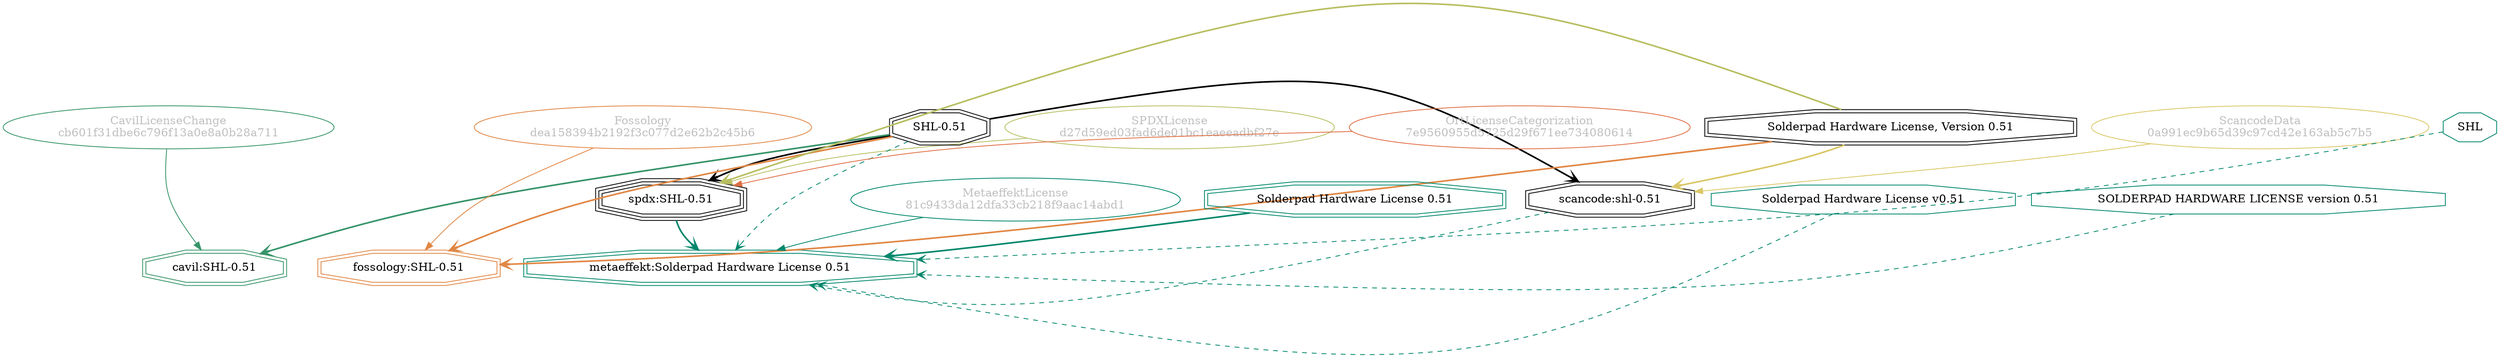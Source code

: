 strict digraph {
    node [shape=box];
    graph [splines=curved];
    3854 [label="SPDXLicense\nd27d59ed03fad6de01bc1eaeeadbf27e"
         ,fontcolor=gray
         ,color="#b8bf62"
         ,fillcolor="beige;1"
         ,shape=ellipse];
    3855 [label="spdx:SHL-0.51"
         ,shape=tripleoctagon];
    3856 [label="SHL-0.51"
         ,shape=doubleoctagon];
    3857 [label="Solderpad Hardware License, Version 0.51"
         ,shape=doubleoctagon];
    23406 [label="ScancodeData\n0a991ec9b65d39c97cd42e163ab5c7b5"
          ,fontcolor=gray
          ,color="#dac767"
          ,fillcolor="beige;1"
          ,shape=ellipse];
    23407 [label="scancode:shl-0.51"
          ,shape=doubleoctagon];
    27940 [label="Fossology\ndea158394b2192f3c077d2e62b2c45b6"
          ,fontcolor=gray
          ,color="#e18745"
          ,fillcolor="beige;1"
          ,shape=ellipse];
    27941 [label="fossology:SHL-0.51"
          ,color="#e18745"
          ,shape=doubleoctagon];
    35197 [label="OrtLicenseCategorization\n7e9560955d5725d29f671ee734080614"
          ,fontcolor=gray
          ,color="#e06f45"
          ,fillcolor="beige;1"
          ,shape=ellipse];
    37482 [label="CavilLicenseChange\ncb601f31dbe6c796f13a0e8a0b28a711"
          ,fontcolor=gray
          ,color="#379469"
          ,fillcolor="beige;1"
          ,shape=ellipse];
    37483 [label="cavil:SHL-0.51"
          ,color="#379469"
          ,shape=doubleoctagon];
    48351 [label=SHL
          ,color="#00876c"
          ,shape=octagon];
    48360 [label="MetaeffektLicense\n81c9433da12dfa33cb218f9aac14abd1"
          ,fontcolor=gray
          ,color="#00876c"
          ,fillcolor="beige;1"
          ,shape=ellipse];
    48361 [label="metaeffekt:Solderpad Hardware License 0.51"
          ,color="#00876c"
          ,shape=doubleoctagon];
    48362 [label="Solderpad Hardware License 0.51"
          ,color="#00876c"
          ,shape=doubleoctagon];
    48363 [label="Solderpad Hardware License v0.51"
          ,color="#00876c"
          ,shape=octagon];
    48364 [label="SOLDERPAD HARDWARE LICENSE version 0.51"
          ,color="#00876c"
          ,shape=octagon];
    3854 -> 3855 [weight=0.5
                 ,color="#b8bf62"];
    3855 -> 48361 [style=bold
                  ,arrowhead=vee
                  ,weight=0.7
                  ,color="#00876c"];
    3856 -> 3855 [style=bold
                 ,arrowhead=vee
                 ,weight=0.7];
    3856 -> 23407 [style=bold
                  ,arrowhead=vee
                  ,weight=0.7];
    3856 -> 27941 [style=bold
                  ,arrowhead=vee
                  ,weight=0.7
                  ,color="#e18745"];
    3856 -> 37483 [style=bold
                  ,arrowhead=vee
                  ,weight=0.7
                  ,color="#379469"];
    3856 -> 37483 [style=bold
                  ,arrowhead=vee
                  ,weight=0.7
                  ,color="#379469"];
    3856 -> 48361 [style=dashed
                  ,arrowhead=vee
                  ,weight=0.5
                  ,color="#00876c"];
    3857 -> 3855 [style=bold
                 ,arrowhead=vee
                 ,weight=0.7
                 ,color="#b8bf62"];
    3857 -> 23407 [style=bold
                  ,arrowhead=vee
                  ,weight=0.7
                  ,color="#dac767"];
    3857 -> 27941 [style=bold
                  ,arrowhead=vee
                  ,weight=0.7
                  ,color="#e18745"];
    23406 -> 23407 [weight=0.5
                   ,color="#dac767"];
    23407 -> 48361 [style=dashed
                   ,arrowhead=vee
                   ,weight=0.5
                   ,color="#00876c"];
    27940 -> 27941 [weight=0.5
                   ,color="#e18745"];
    35197 -> 3855 [weight=0.5
                  ,color="#e06f45"];
    37482 -> 37483 [weight=0.5
                   ,color="#379469"];
    48351 -> 48361 [style=dashed
                   ,arrowhead=vee
                   ,weight=0.5
                   ,color="#00876c"];
    48360 -> 48361 [weight=0.5
                   ,color="#00876c"];
    48362 -> 48361 [style=bold
                   ,arrowhead=vee
                   ,weight=0.7
                   ,color="#00876c"];
    48363 -> 48361 [style=dashed
                   ,arrowhead=vee
                   ,weight=0.5
                   ,color="#00876c"];
    48364 -> 48361 [style=dashed
                   ,arrowhead=vee
                   ,weight=0.5
                   ,color="#00876c"];
}
